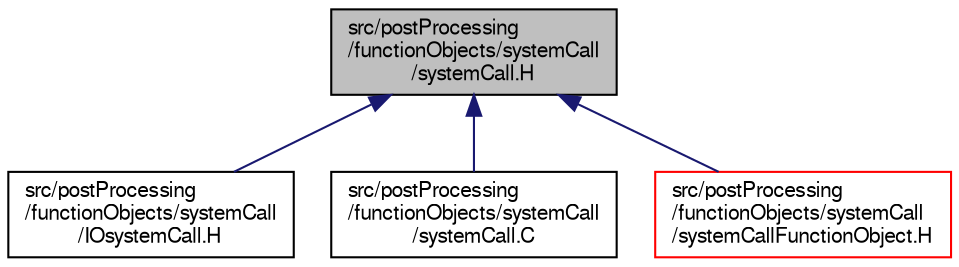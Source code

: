 digraph "src/postProcessing/functionObjects/systemCall/systemCall.H"
{
  bgcolor="transparent";
  edge [fontname="FreeSans",fontsize="10",labelfontname="FreeSans",labelfontsize="10"];
  node [fontname="FreeSans",fontsize="10",shape=record];
  Node49 [label="src/postProcessing\l/functionObjects/systemCall\l/systemCall.H",height=0.2,width=0.4,color="black", fillcolor="grey75", style="filled", fontcolor="black"];
  Node49 -> Node50 [dir="back",color="midnightblue",fontsize="10",style="solid",fontname="FreeSans"];
  Node50 [label="src/postProcessing\l/functionObjects/systemCall\l/IOsystemCall.H",height=0.2,width=0.4,color="black",URL="$a13667.html"];
  Node49 -> Node51 [dir="back",color="midnightblue",fontsize="10",style="solid",fontname="FreeSans"];
  Node51 [label="src/postProcessing\l/functionObjects/systemCall\l/systemCall.C",height=0.2,width=0.4,color="black",URL="$a13670.html"];
  Node49 -> Node52 [dir="back",color="midnightblue",fontsize="10",style="solid",fontname="FreeSans"];
  Node52 [label="src/postProcessing\l/functionObjects/systemCall\l/systemCallFunctionObject.H",height=0.2,width=0.4,color="red",URL="$a13679.html"];
}
